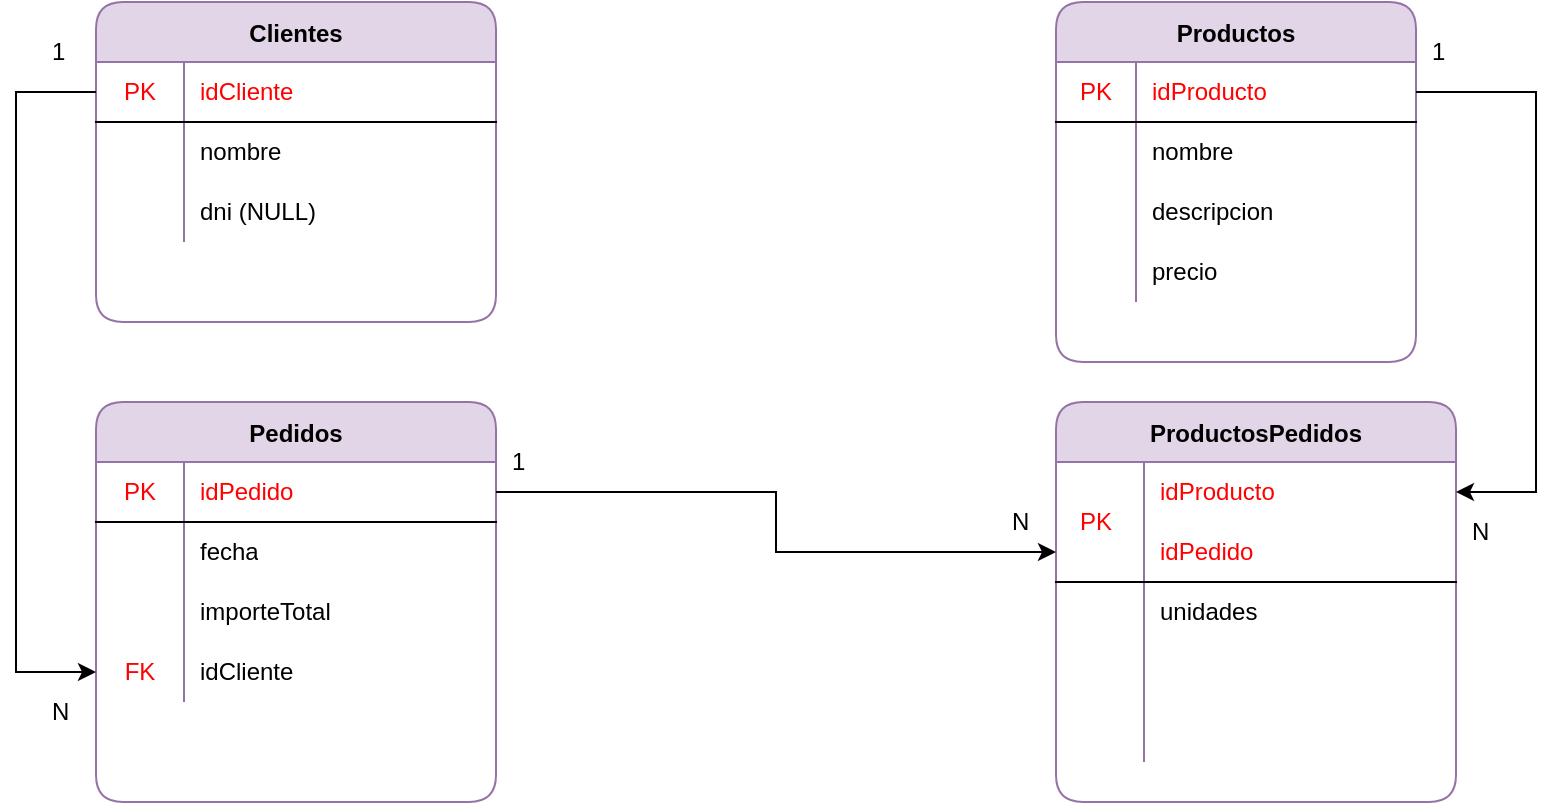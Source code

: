 <mxfile version="15.6.0" type="google"><diagram id="6M9RJsZJRpEdzctoY6n4" name="Page-1"><mxGraphModel dx="942" dy="600" grid="1" gridSize="10" guides="1" tooltips="1" connect="1" arrows="1" fold="1" page="1" pageScale="1" pageWidth="827" pageHeight="1169" math="0" shadow="0"><root><mxCell id="0"/><mxCell id="1" parent="0"/><mxCell id="eTB0Qz6ReLEuja67IiXd-1" value="Clientes" style="shape=table;startSize=30;container=1;collapsible=0;childLayout=tableLayout;fixedRows=1;rowLines=0;fontStyle=1;align=center;pointerEvents=1;fillColor=#e1d5e7;strokeColor=#9673a6;rounded=1;" parent="1" vertex="1"><mxGeometry x="80" y="80" width="200" height="160" as="geometry"/></mxCell><mxCell id="eTB0Qz6ReLEuja67IiXd-2" value="" style="shape=partialRectangle;html=1;whiteSpace=wrap;collapsible=0;dropTarget=0;pointerEvents=1;fillColor=none;top=0;left=0;bottom=1;right=0;points=[[0,0.5],[1,0.5]];portConstraint=eastwest;" parent="eTB0Qz6ReLEuja67IiXd-1" vertex="1"><mxGeometry y="30" width="200" height="30" as="geometry"/></mxCell><mxCell id="eTB0Qz6ReLEuja67IiXd-3" value="&lt;font color=&quot;#FF0000&quot;&gt;PK&lt;/font&gt;" style="shape=partialRectangle;html=1;whiteSpace=wrap;connectable=0;fillColor=none;top=0;left=0;bottom=0;right=0;overflow=hidden;pointerEvents=1;" parent="eTB0Qz6ReLEuja67IiXd-2" vertex="1"><mxGeometry width="44" height="30" as="geometry"><mxRectangle width="44" height="30" as="alternateBounds"/></mxGeometry></mxCell><mxCell id="eTB0Qz6ReLEuja67IiXd-4" value="&lt;font color=&quot;#FF0000&quot;&gt;idCliente&lt;/font&gt;" style="shape=partialRectangle;html=1;whiteSpace=wrap;connectable=0;fillColor=none;top=0;left=0;bottom=0;right=0;align=left;spacingLeft=6;overflow=hidden;pointerEvents=1;" parent="eTB0Qz6ReLEuja67IiXd-2" vertex="1"><mxGeometry x="44" width="156" height="30" as="geometry"><mxRectangle width="156" height="30" as="alternateBounds"/></mxGeometry></mxCell><mxCell id="eTB0Qz6ReLEuja67IiXd-5" value="" style="shape=partialRectangle;html=1;whiteSpace=wrap;collapsible=0;dropTarget=0;pointerEvents=1;fillColor=none;top=0;left=0;bottom=0;right=0;points=[[0,0.5],[1,0.5]];portConstraint=eastwest;" parent="eTB0Qz6ReLEuja67IiXd-1" vertex="1"><mxGeometry y="60" width="200" height="30" as="geometry"/></mxCell><mxCell id="eTB0Qz6ReLEuja67IiXd-6" value="" style="shape=partialRectangle;html=1;whiteSpace=wrap;connectable=0;fillColor=none;top=0;left=0;bottom=0;right=0;overflow=hidden;pointerEvents=1;" parent="eTB0Qz6ReLEuja67IiXd-5" vertex="1"><mxGeometry width="44" height="30" as="geometry"><mxRectangle width="44" height="30" as="alternateBounds"/></mxGeometry></mxCell><mxCell id="eTB0Qz6ReLEuja67IiXd-7" value="nombre" style="shape=partialRectangle;html=1;whiteSpace=wrap;connectable=0;fillColor=none;top=0;left=0;bottom=0;right=0;align=left;spacingLeft=6;overflow=hidden;pointerEvents=1;" parent="eTB0Qz6ReLEuja67IiXd-5" vertex="1"><mxGeometry x="44" width="156" height="30" as="geometry"><mxRectangle width="156" height="30" as="alternateBounds"/></mxGeometry></mxCell><mxCell id="eTB0Qz6ReLEuja67IiXd-8" value="" style="shape=partialRectangle;html=1;whiteSpace=wrap;collapsible=0;dropTarget=0;pointerEvents=1;fillColor=none;top=0;left=0;bottom=0;right=0;points=[[0,0.5],[1,0.5]];portConstraint=eastwest;" parent="eTB0Qz6ReLEuja67IiXd-1" vertex="1"><mxGeometry y="90" width="200" height="30" as="geometry"/></mxCell><mxCell id="eTB0Qz6ReLEuja67IiXd-9" value="" style="shape=partialRectangle;html=1;whiteSpace=wrap;connectable=0;fillColor=none;top=0;left=0;bottom=0;right=0;overflow=hidden;pointerEvents=1;" parent="eTB0Qz6ReLEuja67IiXd-8" vertex="1"><mxGeometry width="44" height="30" as="geometry"><mxRectangle width="44" height="30" as="alternateBounds"/></mxGeometry></mxCell><mxCell id="eTB0Qz6ReLEuja67IiXd-10" value="dni (NULL)" style="shape=partialRectangle;html=1;whiteSpace=wrap;connectable=0;fillColor=none;top=0;left=0;bottom=0;right=0;align=left;spacingLeft=6;overflow=hidden;pointerEvents=1;" parent="eTB0Qz6ReLEuja67IiXd-8" vertex="1"><mxGeometry x="44" width="156" height="30" as="geometry"><mxRectangle width="156" height="30" as="alternateBounds"/></mxGeometry></mxCell><mxCell id="eTB0Qz6ReLEuja67IiXd-11" value="Productos" style="shape=table;startSize=30;container=1;collapsible=0;childLayout=tableLayout;fixedRows=1;rowLines=0;fontStyle=1;align=center;pointerEvents=1;fillColor=#e1d5e7;strokeColor=#9673a6;rounded=1;" parent="1" vertex="1"><mxGeometry x="560" y="80" width="180" height="180" as="geometry"/></mxCell><mxCell id="eTB0Qz6ReLEuja67IiXd-12" value="" style="shape=partialRectangle;html=1;whiteSpace=wrap;collapsible=0;dropTarget=0;pointerEvents=1;fillColor=none;top=0;left=0;bottom=1;right=0;points=[[0,0.5],[1,0.5]];portConstraint=eastwest;" parent="eTB0Qz6ReLEuja67IiXd-11" vertex="1"><mxGeometry y="30" width="180" height="30" as="geometry"/></mxCell><mxCell id="eTB0Qz6ReLEuja67IiXd-13" value="&lt;font color=&quot;#FF0000&quot;&gt;PK&lt;/font&gt;" style="shape=partialRectangle;html=1;whiteSpace=wrap;connectable=0;fillColor=none;top=0;left=0;bottom=0;right=0;overflow=hidden;pointerEvents=1;" parent="eTB0Qz6ReLEuja67IiXd-12" vertex="1"><mxGeometry width="40" height="30" as="geometry"><mxRectangle width="40" height="30" as="alternateBounds"/></mxGeometry></mxCell><mxCell id="eTB0Qz6ReLEuja67IiXd-14" value="&lt;font color=&quot;#FF0000&quot;&gt;idProducto&lt;/font&gt;" style="shape=partialRectangle;html=1;whiteSpace=wrap;connectable=0;fillColor=none;top=0;left=0;bottom=0;right=0;align=left;spacingLeft=6;overflow=hidden;pointerEvents=1;" parent="eTB0Qz6ReLEuja67IiXd-12" vertex="1"><mxGeometry x="40" width="140" height="30" as="geometry"><mxRectangle width="140" height="30" as="alternateBounds"/></mxGeometry></mxCell><mxCell id="eTB0Qz6ReLEuja67IiXd-15" value="" style="shape=partialRectangle;html=1;whiteSpace=wrap;collapsible=0;dropTarget=0;pointerEvents=1;fillColor=none;top=0;left=0;bottom=0;right=0;points=[[0,0.5],[1,0.5]];portConstraint=eastwest;" parent="eTB0Qz6ReLEuja67IiXd-11" vertex="1"><mxGeometry y="60" width="180" height="30" as="geometry"/></mxCell><mxCell id="eTB0Qz6ReLEuja67IiXd-16" value="" style="shape=partialRectangle;html=1;whiteSpace=wrap;connectable=0;fillColor=none;top=0;left=0;bottom=0;right=0;overflow=hidden;pointerEvents=1;" parent="eTB0Qz6ReLEuja67IiXd-15" vertex="1"><mxGeometry width="40" height="30" as="geometry"><mxRectangle width="40" height="30" as="alternateBounds"/></mxGeometry></mxCell><mxCell id="eTB0Qz6ReLEuja67IiXd-17" value="nombre" style="shape=partialRectangle;html=1;whiteSpace=wrap;connectable=0;fillColor=none;top=0;left=0;bottom=0;right=0;align=left;spacingLeft=6;overflow=hidden;pointerEvents=1;" parent="eTB0Qz6ReLEuja67IiXd-15" vertex="1"><mxGeometry x="40" width="140" height="30" as="geometry"><mxRectangle width="140" height="30" as="alternateBounds"/></mxGeometry></mxCell><mxCell id="eTB0Qz6ReLEuja67IiXd-18" value="" style="shape=partialRectangle;html=1;whiteSpace=wrap;collapsible=0;dropTarget=0;pointerEvents=1;fillColor=none;top=0;left=0;bottom=0;right=0;points=[[0,0.5],[1,0.5]];portConstraint=eastwest;" parent="eTB0Qz6ReLEuja67IiXd-11" vertex="1"><mxGeometry y="90" width="180" height="30" as="geometry"/></mxCell><mxCell id="eTB0Qz6ReLEuja67IiXd-19" value="" style="shape=partialRectangle;html=1;whiteSpace=wrap;connectable=0;fillColor=none;top=0;left=0;bottom=0;right=0;overflow=hidden;pointerEvents=1;" parent="eTB0Qz6ReLEuja67IiXd-18" vertex="1"><mxGeometry width="40" height="30" as="geometry"><mxRectangle width="40" height="30" as="alternateBounds"/></mxGeometry></mxCell><mxCell id="eTB0Qz6ReLEuja67IiXd-20" value="descripcion" style="shape=partialRectangle;html=1;whiteSpace=wrap;connectable=0;fillColor=none;top=0;left=0;bottom=0;right=0;align=left;spacingLeft=6;overflow=hidden;pointerEvents=1;" parent="eTB0Qz6ReLEuja67IiXd-18" vertex="1"><mxGeometry x="40" width="140" height="30" as="geometry"><mxRectangle width="140" height="30" as="alternateBounds"/></mxGeometry></mxCell><mxCell id="TYJMkAjWj6XtAAyTI44W-1" value="" style="shape=partialRectangle;html=1;whiteSpace=wrap;collapsible=0;dropTarget=0;pointerEvents=1;fillColor=none;top=0;left=0;bottom=0;right=0;points=[[0,0.5],[1,0.5]];portConstraint=eastwest;" parent="eTB0Qz6ReLEuja67IiXd-11" vertex="1"><mxGeometry y="120" width="180" height="30" as="geometry"/></mxCell><mxCell id="TYJMkAjWj6XtAAyTI44W-2" value="" style="shape=partialRectangle;html=1;whiteSpace=wrap;connectable=0;fillColor=none;top=0;left=0;bottom=0;right=0;overflow=hidden;pointerEvents=1;" parent="TYJMkAjWj6XtAAyTI44W-1" vertex="1"><mxGeometry width="40" height="30" as="geometry"><mxRectangle width="40" height="30" as="alternateBounds"/></mxGeometry></mxCell><mxCell id="TYJMkAjWj6XtAAyTI44W-3" value="precio" style="shape=partialRectangle;html=1;whiteSpace=wrap;connectable=0;fillColor=none;top=0;left=0;bottom=0;right=0;align=left;spacingLeft=6;overflow=hidden;pointerEvents=1;" parent="TYJMkAjWj6XtAAyTI44W-1" vertex="1"><mxGeometry x="40" width="140" height="30" as="geometry"><mxRectangle width="140" height="30" as="alternateBounds"/></mxGeometry></mxCell><mxCell id="eTB0Qz6ReLEuja67IiXd-21" value="Pedidos" style="shape=table;startSize=30;container=1;collapsible=0;childLayout=tableLayout;fixedRows=1;rowLines=0;fontStyle=1;align=center;pointerEvents=1;fillColor=#e1d5e7;strokeColor=#9673a6;rounded=1;" parent="1" vertex="1"><mxGeometry x="80" y="280" width="200" height="200" as="geometry"/></mxCell><mxCell id="eTB0Qz6ReLEuja67IiXd-22" value="" style="shape=partialRectangle;html=1;whiteSpace=wrap;collapsible=0;dropTarget=0;pointerEvents=1;fillColor=none;top=0;left=0;bottom=1;right=0;points=[[0,0.5],[1,0.5]];portConstraint=eastwest;" parent="eTB0Qz6ReLEuja67IiXd-21" vertex="1"><mxGeometry y="30" width="200" height="30" as="geometry"/></mxCell><mxCell id="eTB0Qz6ReLEuja67IiXd-23" value="&lt;font color=&quot;#FF0000&quot;&gt;PK&lt;/font&gt;" style="shape=partialRectangle;html=1;whiteSpace=wrap;connectable=0;fillColor=none;top=0;left=0;bottom=0;right=0;overflow=hidden;pointerEvents=1;" parent="eTB0Qz6ReLEuja67IiXd-22" vertex="1"><mxGeometry width="44" height="30" as="geometry"><mxRectangle width="44" height="30" as="alternateBounds"/></mxGeometry></mxCell><mxCell id="eTB0Qz6ReLEuja67IiXd-24" value="&lt;font color=&quot;#FF0000&quot;&gt;idPedido&lt;/font&gt;" style="shape=partialRectangle;html=1;whiteSpace=wrap;connectable=0;fillColor=none;top=0;left=0;bottom=0;right=0;align=left;spacingLeft=6;overflow=hidden;pointerEvents=1;" parent="eTB0Qz6ReLEuja67IiXd-22" vertex="1"><mxGeometry x="44" width="156" height="30" as="geometry"><mxRectangle width="156" height="30" as="alternateBounds"/></mxGeometry></mxCell><mxCell id="eTB0Qz6ReLEuja67IiXd-25" value="" style="shape=partialRectangle;html=1;whiteSpace=wrap;collapsible=0;dropTarget=0;pointerEvents=1;fillColor=none;top=0;left=0;bottom=0;right=0;points=[[0,0.5],[1,0.5]];portConstraint=eastwest;" parent="eTB0Qz6ReLEuja67IiXd-21" vertex="1"><mxGeometry y="60" width="200" height="30" as="geometry"/></mxCell><mxCell id="eTB0Qz6ReLEuja67IiXd-26" value="" style="shape=partialRectangle;html=1;whiteSpace=wrap;connectable=0;fillColor=none;top=0;left=0;bottom=0;right=0;overflow=hidden;pointerEvents=1;" parent="eTB0Qz6ReLEuja67IiXd-25" vertex="1"><mxGeometry width="44" height="30" as="geometry"><mxRectangle width="44" height="30" as="alternateBounds"/></mxGeometry></mxCell><mxCell id="eTB0Qz6ReLEuja67IiXd-27" value="fecha" style="shape=partialRectangle;html=1;whiteSpace=wrap;connectable=0;fillColor=none;top=0;left=0;bottom=0;right=0;align=left;spacingLeft=6;overflow=hidden;pointerEvents=1;" parent="eTB0Qz6ReLEuja67IiXd-25" vertex="1"><mxGeometry x="44" width="156" height="30" as="geometry"><mxRectangle width="156" height="30" as="alternateBounds"/></mxGeometry></mxCell><mxCell id="eTB0Qz6ReLEuja67IiXd-28" value="" style="shape=partialRectangle;html=1;whiteSpace=wrap;collapsible=0;dropTarget=0;pointerEvents=1;fillColor=none;top=0;left=0;bottom=0;right=0;points=[[0,0.5],[1,0.5]];portConstraint=eastwest;" parent="eTB0Qz6ReLEuja67IiXd-21" vertex="1"><mxGeometry y="90" width="200" height="30" as="geometry"/></mxCell><mxCell id="eTB0Qz6ReLEuja67IiXd-29" value="" style="shape=partialRectangle;html=1;whiteSpace=wrap;connectable=0;fillColor=none;top=0;left=0;bottom=0;right=0;overflow=hidden;pointerEvents=1;" parent="eTB0Qz6ReLEuja67IiXd-28" vertex="1"><mxGeometry width="44" height="30" as="geometry"><mxRectangle width="44" height="30" as="alternateBounds"/></mxGeometry></mxCell><mxCell id="eTB0Qz6ReLEuja67IiXd-30" value="importeTotal" style="shape=partialRectangle;html=1;whiteSpace=wrap;connectable=0;fillColor=none;top=0;left=0;bottom=0;right=0;align=left;spacingLeft=6;overflow=hidden;pointerEvents=1;" parent="eTB0Qz6ReLEuja67IiXd-28" vertex="1"><mxGeometry x="44" width="156" height="30" as="geometry"><mxRectangle width="156" height="30" as="alternateBounds"/></mxGeometry></mxCell><mxCell id="eTB0Qz6ReLEuja67IiXd-31" value="" style="shape=partialRectangle;html=1;whiteSpace=wrap;collapsible=0;dropTarget=0;pointerEvents=1;fillColor=none;top=0;left=0;bottom=0;right=0;points=[[0,0.5],[1,0.5]];portConstraint=eastwest;" parent="eTB0Qz6ReLEuja67IiXd-21" vertex="1"><mxGeometry y="120" width="200" height="30" as="geometry"/></mxCell><mxCell id="eTB0Qz6ReLEuja67IiXd-32" value="&lt;font color=&quot;#FF0000&quot;&gt;FK&lt;/font&gt;" style="shape=partialRectangle;html=1;whiteSpace=wrap;connectable=0;fillColor=none;top=0;left=0;bottom=0;right=0;overflow=hidden;pointerEvents=1;" parent="eTB0Qz6ReLEuja67IiXd-31" vertex="1"><mxGeometry width="44" height="30" as="geometry"><mxRectangle width="44" height="30" as="alternateBounds"/></mxGeometry></mxCell><mxCell id="eTB0Qz6ReLEuja67IiXd-33" value="idCliente" style="shape=partialRectangle;html=1;whiteSpace=wrap;connectable=0;fillColor=none;top=0;left=0;bottom=0;right=0;align=left;spacingLeft=6;overflow=hidden;pointerEvents=1;" parent="eTB0Qz6ReLEuja67IiXd-31" vertex="1"><mxGeometry x="44" width="156" height="30" as="geometry"><mxRectangle width="156" height="30" as="alternateBounds"/></mxGeometry></mxCell><mxCell id="eTB0Qz6ReLEuja67IiXd-34" style="edgeStyle=orthogonalEdgeStyle;rounded=0;orthogonalLoop=1;jettySize=auto;html=1;entryX=0;entryY=0.5;entryDx=0;entryDy=0;fontColor=#FF0000;" parent="1" source="eTB0Qz6ReLEuja67IiXd-2" target="eTB0Qz6ReLEuja67IiXd-31" edge="1"><mxGeometry relative="1" as="geometry"><Array as="points"><mxPoint x="40" y="125"/><mxPoint x="40" y="415"/></Array></mxGeometry></mxCell><mxCell id="eTB0Qz6ReLEuja67IiXd-36" value="1" style="shape=partialRectangle;html=1;whiteSpace=wrap;connectable=0;fillColor=none;top=0;left=0;bottom=0;right=0;align=left;spacingLeft=6;overflow=hidden;pointerEvents=1;" parent="1" vertex="1"><mxGeometry x="50" y="90" width="30" height="30" as="geometry"><mxRectangle width="140" height="30" as="alternateBounds"/></mxGeometry></mxCell><mxCell id="eTB0Qz6ReLEuja67IiXd-37" value="N" style="shape=partialRectangle;html=1;whiteSpace=wrap;connectable=0;fillColor=none;top=0;left=0;bottom=0;right=0;align=left;spacingLeft=6;overflow=hidden;pointerEvents=1;" parent="1" vertex="1"><mxGeometry x="50" y="420" width="30" height="30" as="geometry"><mxRectangle width="140" height="30" as="alternateBounds"/></mxGeometry></mxCell><mxCell id="eTB0Qz6ReLEuja67IiXd-38" value="ProductosPedidos" style="shape=table;startSize=30;container=1;collapsible=0;childLayout=tableLayout;fixedRows=1;rowLines=0;fontStyle=1;align=center;pointerEvents=1;fillColor=#e1d5e7;strokeColor=#9673a6;rounded=1;" parent="1" vertex="1"><mxGeometry x="560" y="280" width="200" height="200" as="geometry"/></mxCell><mxCell id="eTB0Qz6ReLEuja67IiXd-55" value="" style="shape=partialRectangle;html=1;whiteSpace=wrap;collapsible=0;dropTarget=0;pointerEvents=1;fillColor=none;top=0;left=0;bottom=1;right=0;points=[[0,0.5],[1,0.5]];portConstraint=eastwest;strokeWidth=4;strokeColor=none;" parent="eTB0Qz6ReLEuja67IiXd-38" vertex="1"><mxGeometry y="30" width="200" height="30" as="geometry"/></mxCell><mxCell id="eTB0Qz6ReLEuja67IiXd-56" value="" style="shape=partialRectangle;html=1;whiteSpace=wrap;connectable=0;fillColor=none;top=0;left=0;bottom=0;right=0;overflow=hidden;pointerEvents=1;" parent="eTB0Qz6ReLEuja67IiXd-55" vertex="1"><mxGeometry width="44" height="30" as="geometry"><mxRectangle width="44" height="30" as="alternateBounds"/></mxGeometry></mxCell><mxCell id="eTB0Qz6ReLEuja67IiXd-57" value="&lt;div&gt;&lt;font color=&quot;#FF0000&quot;&gt;idProducto&lt;/font&gt;&lt;/div&gt;&lt;font color=&quot;#FF0000&quot;&gt;&lt;/font&gt;" style="shape=partialRectangle;html=1;whiteSpace=wrap;connectable=0;fillColor=none;top=0;left=0;bottom=0;right=0;align=left;spacingLeft=6;overflow=hidden;pointerEvents=1;" parent="eTB0Qz6ReLEuja67IiXd-55" vertex="1"><mxGeometry x="44" width="156" height="30" as="geometry"><mxRectangle width="156" height="30" as="alternateBounds"/></mxGeometry></mxCell><mxCell id="eTB0Qz6ReLEuja67IiXd-39" value="" style="shape=partialRectangle;html=1;whiteSpace=wrap;collapsible=0;dropTarget=0;pointerEvents=1;fillColor=none;top=0;left=0;bottom=1;right=0;points=[[0,0.5],[1,0.5]];portConstraint=eastwest;" parent="eTB0Qz6ReLEuja67IiXd-38" vertex="1"><mxGeometry y="60" width="200" height="30" as="geometry"/></mxCell><mxCell id="eTB0Qz6ReLEuja67IiXd-40" value="" style="shape=partialRectangle;html=1;whiteSpace=wrap;connectable=0;fillColor=none;top=0;left=0;bottom=0;right=0;overflow=hidden;pointerEvents=1;" parent="eTB0Qz6ReLEuja67IiXd-39" vertex="1"><mxGeometry width="44" height="30" as="geometry"><mxRectangle width="44" height="30" as="alternateBounds"/></mxGeometry></mxCell><mxCell id="eTB0Qz6ReLEuja67IiXd-41" value="&lt;div&gt;&lt;font color=&quot;#FF0000&quot;&gt;idPedido&lt;/font&gt;&lt;/div&gt;&lt;font color=&quot;#FF0000&quot;&gt;&lt;/font&gt;" style="shape=partialRectangle;html=1;whiteSpace=wrap;connectable=0;fillColor=none;top=0;left=0;bottom=0;right=0;align=left;spacingLeft=6;overflow=hidden;pointerEvents=1;strokeColor=none;" parent="eTB0Qz6ReLEuja67IiXd-39" vertex="1"><mxGeometry x="44" width="156" height="30" as="geometry"><mxRectangle width="156" height="30" as="alternateBounds"/></mxGeometry></mxCell><mxCell id="eTB0Qz6ReLEuja67IiXd-42" value="" style="shape=partialRectangle;html=1;whiteSpace=wrap;collapsible=0;dropTarget=0;pointerEvents=1;fillColor=none;top=0;left=0;bottom=0;right=0;points=[[0,0.5],[1,0.5]];portConstraint=eastwest;" parent="eTB0Qz6ReLEuja67IiXd-38" vertex="1"><mxGeometry y="90" width="200" height="30" as="geometry"/></mxCell><mxCell id="eTB0Qz6ReLEuja67IiXd-43" value="" style="shape=partialRectangle;html=1;whiteSpace=wrap;connectable=0;fillColor=none;top=0;left=0;bottom=0;right=0;overflow=hidden;pointerEvents=1;" parent="eTB0Qz6ReLEuja67IiXd-42" vertex="1"><mxGeometry width="44" height="30" as="geometry"><mxRectangle width="44" height="30" as="alternateBounds"/></mxGeometry></mxCell><mxCell id="eTB0Qz6ReLEuja67IiXd-44" value="unidades" style="shape=partialRectangle;html=1;whiteSpace=wrap;connectable=0;fillColor=none;top=0;left=0;bottom=0;right=0;align=left;spacingLeft=6;overflow=hidden;pointerEvents=1;" parent="eTB0Qz6ReLEuja67IiXd-42" vertex="1"><mxGeometry x="44" width="156" height="30" as="geometry"><mxRectangle width="156" height="30" as="alternateBounds"/></mxGeometry></mxCell><mxCell id="eTB0Qz6ReLEuja67IiXd-45" value="" style="shape=partialRectangle;html=1;whiteSpace=wrap;collapsible=0;dropTarget=0;pointerEvents=1;fillColor=none;top=0;left=0;bottom=0;right=0;points=[[0,0.5],[1,0.5]];portConstraint=eastwest;" parent="eTB0Qz6ReLEuja67IiXd-38" vertex="1"><mxGeometry y="120" width="200" height="30" as="geometry"/></mxCell><mxCell id="eTB0Qz6ReLEuja67IiXd-46" value="" style="shape=partialRectangle;html=1;whiteSpace=wrap;connectable=0;fillColor=none;top=0;left=0;bottom=0;right=0;overflow=hidden;pointerEvents=1;" parent="eTB0Qz6ReLEuja67IiXd-45" vertex="1"><mxGeometry width="44" height="30" as="geometry"><mxRectangle width="44" height="30" as="alternateBounds"/></mxGeometry></mxCell><mxCell id="eTB0Qz6ReLEuja67IiXd-47" value="" style="shape=partialRectangle;html=1;whiteSpace=wrap;connectable=0;fillColor=none;top=0;left=0;bottom=0;right=0;align=left;spacingLeft=6;overflow=hidden;pointerEvents=1;" parent="eTB0Qz6ReLEuja67IiXd-45" vertex="1"><mxGeometry x="44" width="156" height="30" as="geometry"><mxRectangle width="156" height="30" as="alternateBounds"/></mxGeometry></mxCell><mxCell id="eTB0Qz6ReLEuja67IiXd-48" value="" style="shape=partialRectangle;html=1;whiteSpace=wrap;collapsible=0;dropTarget=0;pointerEvents=1;fillColor=none;top=0;left=0;bottom=0;right=0;points=[[0,0.5],[1,0.5]];portConstraint=eastwest;" parent="eTB0Qz6ReLEuja67IiXd-38" vertex="1"><mxGeometry y="150" width="200" height="30" as="geometry"/></mxCell><mxCell id="eTB0Qz6ReLEuja67IiXd-49" value="" style="shape=partialRectangle;html=1;whiteSpace=wrap;connectable=0;fillColor=none;top=0;left=0;bottom=0;right=0;overflow=hidden;pointerEvents=1;" parent="eTB0Qz6ReLEuja67IiXd-48" vertex="1"><mxGeometry width="44" height="30" as="geometry"><mxRectangle width="44" height="30" as="alternateBounds"/></mxGeometry></mxCell><mxCell id="eTB0Qz6ReLEuja67IiXd-50" value="" style="shape=partialRectangle;html=1;whiteSpace=wrap;connectable=0;fillColor=none;top=0;left=0;bottom=0;right=0;align=left;spacingLeft=6;overflow=hidden;pointerEvents=1;" parent="eTB0Qz6ReLEuja67IiXd-48" vertex="1"><mxGeometry x="44" width="156" height="30" as="geometry"><mxRectangle width="156" height="30" as="alternateBounds"/></mxGeometry></mxCell><mxCell id="eTB0Qz6ReLEuja67IiXd-58" value="PK" style="text;html=1;strokeColor=none;fillColor=none;align=center;verticalAlign=middle;whiteSpace=wrap;rounded=0;fontColor=#FF0000;" parent="1" vertex="1"><mxGeometry x="550" y="325" width="60" height="30" as="geometry"/></mxCell><mxCell id="eTB0Qz6ReLEuja67IiXd-59" style="edgeStyle=orthogonalEdgeStyle;rounded=0;orthogonalLoop=1;jettySize=auto;html=1;fontColor=#FF0000;" parent="1" source="eTB0Qz6ReLEuja67IiXd-22" target="eTB0Qz6ReLEuja67IiXd-39" edge="1"><mxGeometry relative="1" as="geometry"/></mxCell><mxCell id="eTB0Qz6ReLEuja67IiXd-60" style="edgeStyle=orthogonalEdgeStyle;rounded=0;orthogonalLoop=1;jettySize=auto;html=1;entryX=1;entryY=0.5;entryDx=0;entryDy=0;fontColor=#FF0000;" parent="1" source="eTB0Qz6ReLEuja67IiXd-12" target="eTB0Qz6ReLEuja67IiXd-55" edge="1"><mxGeometry relative="1" as="geometry"><Array as="points"><mxPoint x="800" y="125"/><mxPoint x="800" y="325"/></Array></mxGeometry></mxCell><mxCell id="eTB0Qz6ReLEuja67IiXd-61" value="1" style="shape=partialRectangle;html=1;whiteSpace=wrap;connectable=0;fillColor=none;top=0;left=0;bottom=0;right=0;align=left;spacingLeft=6;overflow=hidden;pointerEvents=1;" parent="1" vertex="1"><mxGeometry x="740" y="90" width="30" height="30" as="geometry"><mxRectangle width="140" height="30" as="alternateBounds"/></mxGeometry></mxCell><mxCell id="eTB0Qz6ReLEuja67IiXd-62" value="N" style="shape=partialRectangle;html=1;whiteSpace=wrap;connectable=0;fillColor=none;top=0;left=0;bottom=0;right=0;align=left;spacingLeft=6;overflow=hidden;pointerEvents=1;" parent="1" vertex="1"><mxGeometry x="760" y="330" width="30" height="30" as="geometry"><mxRectangle width="140" height="30" as="alternateBounds"/></mxGeometry></mxCell><mxCell id="eTB0Qz6ReLEuja67IiXd-63" value="1" style="shape=partialRectangle;html=1;whiteSpace=wrap;connectable=0;fillColor=none;top=0;left=0;bottom=0;right=0;align=left;spacingLeft=6;overflow=hidden;pointerEvents=1;" parent="1" vertex="1"><mxGeometry x="280" y="295" width="30" height="30" as="geometry"><mxRectangle width="140" height="30" as="alternateBounds"/></mxGeometry></mxCell><mxCell id="eTB0Qz6ReLEuja67IiXd-64" value="N" style="shape=partialRectangle;html=1;whiteSpace=wrap;connectable=0;fillColor=none;top=0;left=0;bottom=0;right=0;align=left;spacingLeft=6;overflow=hidden;pointerEvents=1;" parent="1" vertex="1"><mxGeometry x="530" y="325" width="30" height="30" as="geometry"><mxRectangle width="140" height="30" as="alternateBounds"/></mxGeometry></mxCell></root></mxGraphModel></diagram></mxfile>